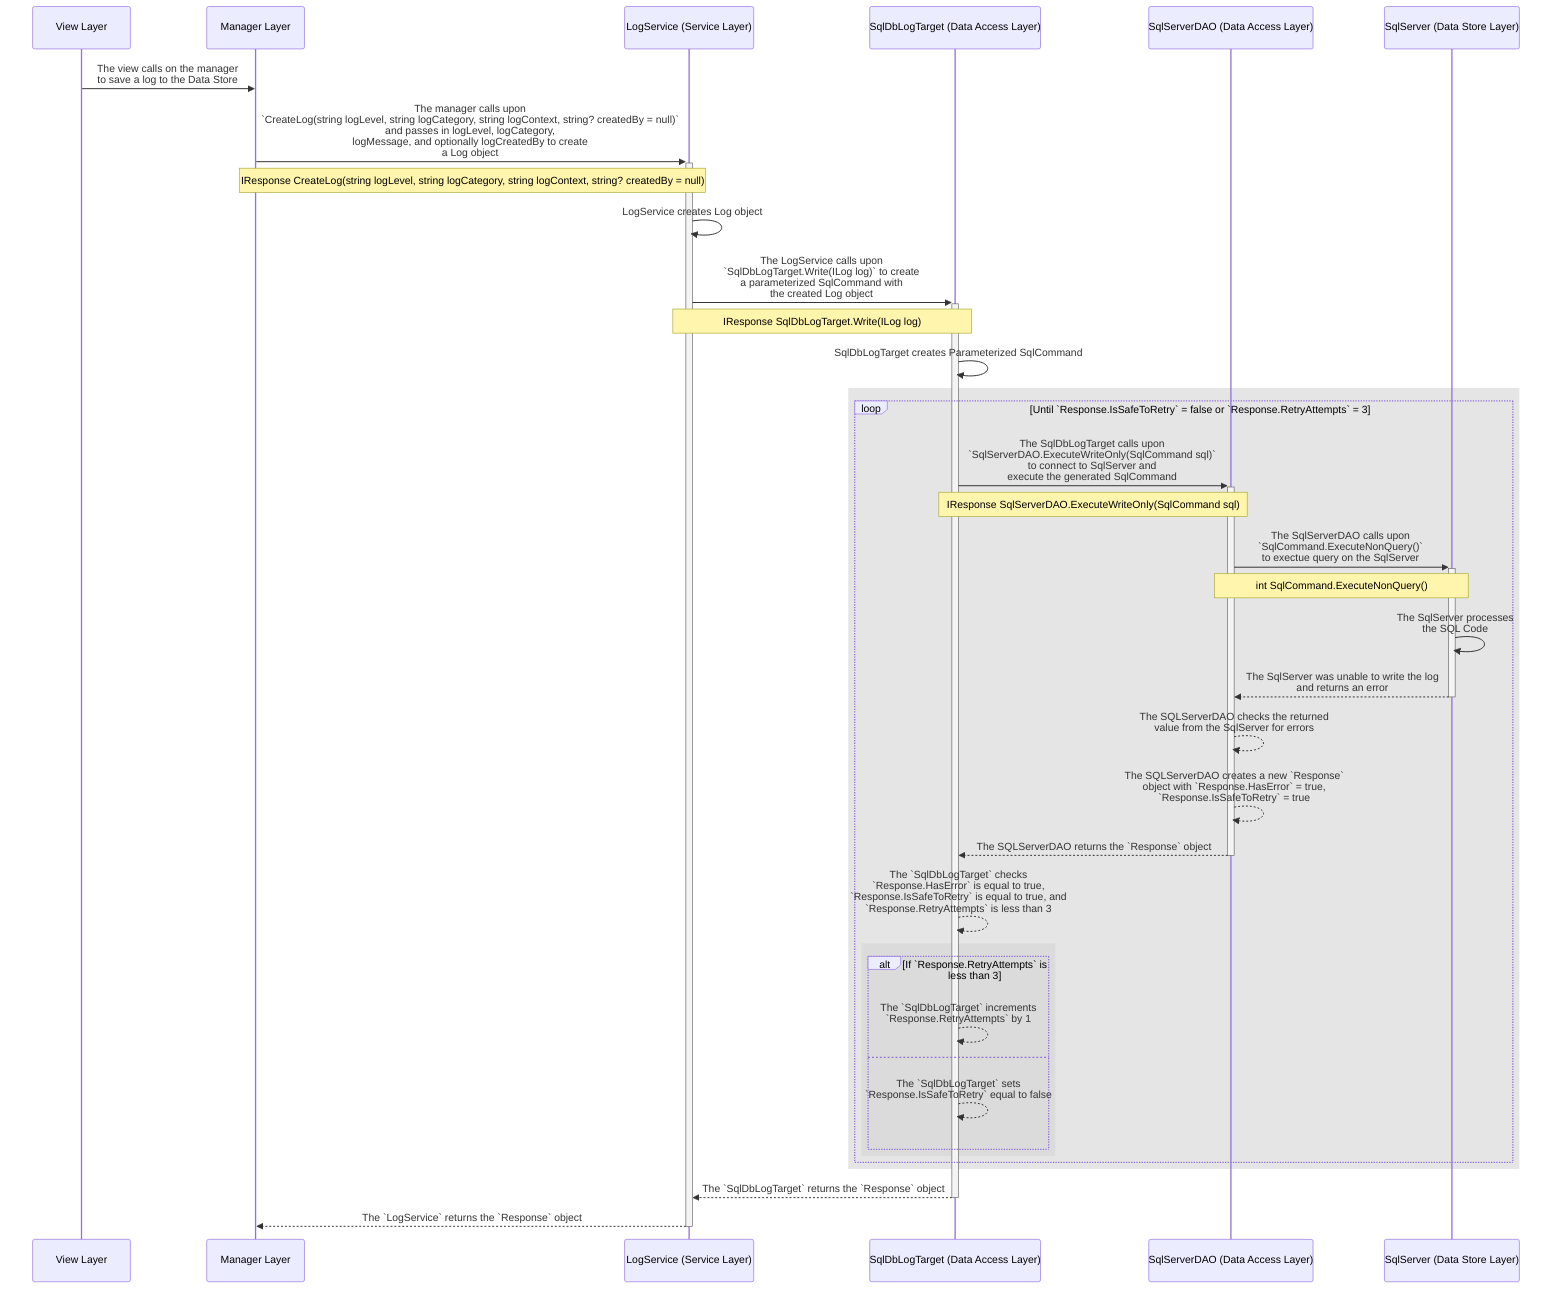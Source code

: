 sequenceDiagram
participant V as View Layer
participant M as Manager Layer
participant S as LogService (Service Layer)
participant DG as SqlDbLogTarget (Data Access Layer)
participant DA as SqlServerDAO (Data Access Layer)
participant DS as SqlServer (Data Store Layer)

V->>M: The view calls on the manager<br>to save a log to the Data Store

M->>+S: The manager calls upon<br>`CreateLog(string logLevel, string logCategory, string logContext, string? createdBy = null)`<br>and passes in logLevel, logCategory,<br>logMessage, and optionally logCreatedBy to create<br>a Log object
    Note over M,S: IResponse CreateLog(string logLevel, string logCategory, string logContext, string? createdBy = null)
S->>S: LogService creates Log object

S->>+DG: The LogService calls upon<br>`SqlDbLogTarget.Write(ILog log)` to create <br> a parameterized SqlCommand with<br>the created Log object
    Note over S,DG: IResponse SqlDbLogTarget.Write(ILog log)

DG->>DG: SqlDbLogTarget creates Parameterized SqlCommand

rect rgba(127, 127, 127, .2)
loop Until `Response.IsSafeToRetry` = false or `Response.RetryAttempts` = 3

    DG->>+DA: The SqlDbLogTarget calls upon <br> `SqlServerDAO.ExecuteWriteOnly(SqlCommand sql)`<br>to connect to SqlServer and<br>execute the generated SqlCommand
        Note over DG,DA: IResponse SqlServerDAO.ExecuteWriteOnly(SqlCommand sql)

    DA->>+DS: The SqlServerDAO calls upon<br>`SqlCommand.ExecuteNonQuery()`<br>to exectue query on the SqlServer
        Note over DA,DS: int SqlCommand.ExecuteNonQuery()

    DS->>DS: The SqlServer processes<br> the SQL Code

    #Returning
    DS-->>-DA: The SqlServer was unable to write the log <br>and returns an error

    DA-->>DA: The SQLServerDAO checks the returned<br>value from the SqlServer for errors
    DA-->>DA: The SQLServerDAO creates a new `Response`<br>object with `Response.HasError` = true,<br> `Response.IsSafeToRetry` = true
    DA-->>-DG: The SQLServerDAO returns the `Response` object

    DG-->>DG: The `SqlDbLogTarget` checks<br>`Response.HasError` is equal to true,<br>`Response.IsSafeToRetry` is equal to true, and<br>`Response.RetryAttempts` is less than 3
    
    rect rgba(127, 127, 127, .1)
    alt If `Response.RetryAttempts` is less than 3
        DG-->>DG: The `SqlDbLogTarget` increments<br>`Response.RetryAttempts` by 1
    else
        DG-->>DG: The `SqlDbLogTarget` sets<br>`Response.IsSafeToRetry` equal to false
    end
    end
end
end
DG-->>-S: The `SqlDbLogTarget` returns the `Response` object

S-->>-M: The `LogService` returns the `Response` object